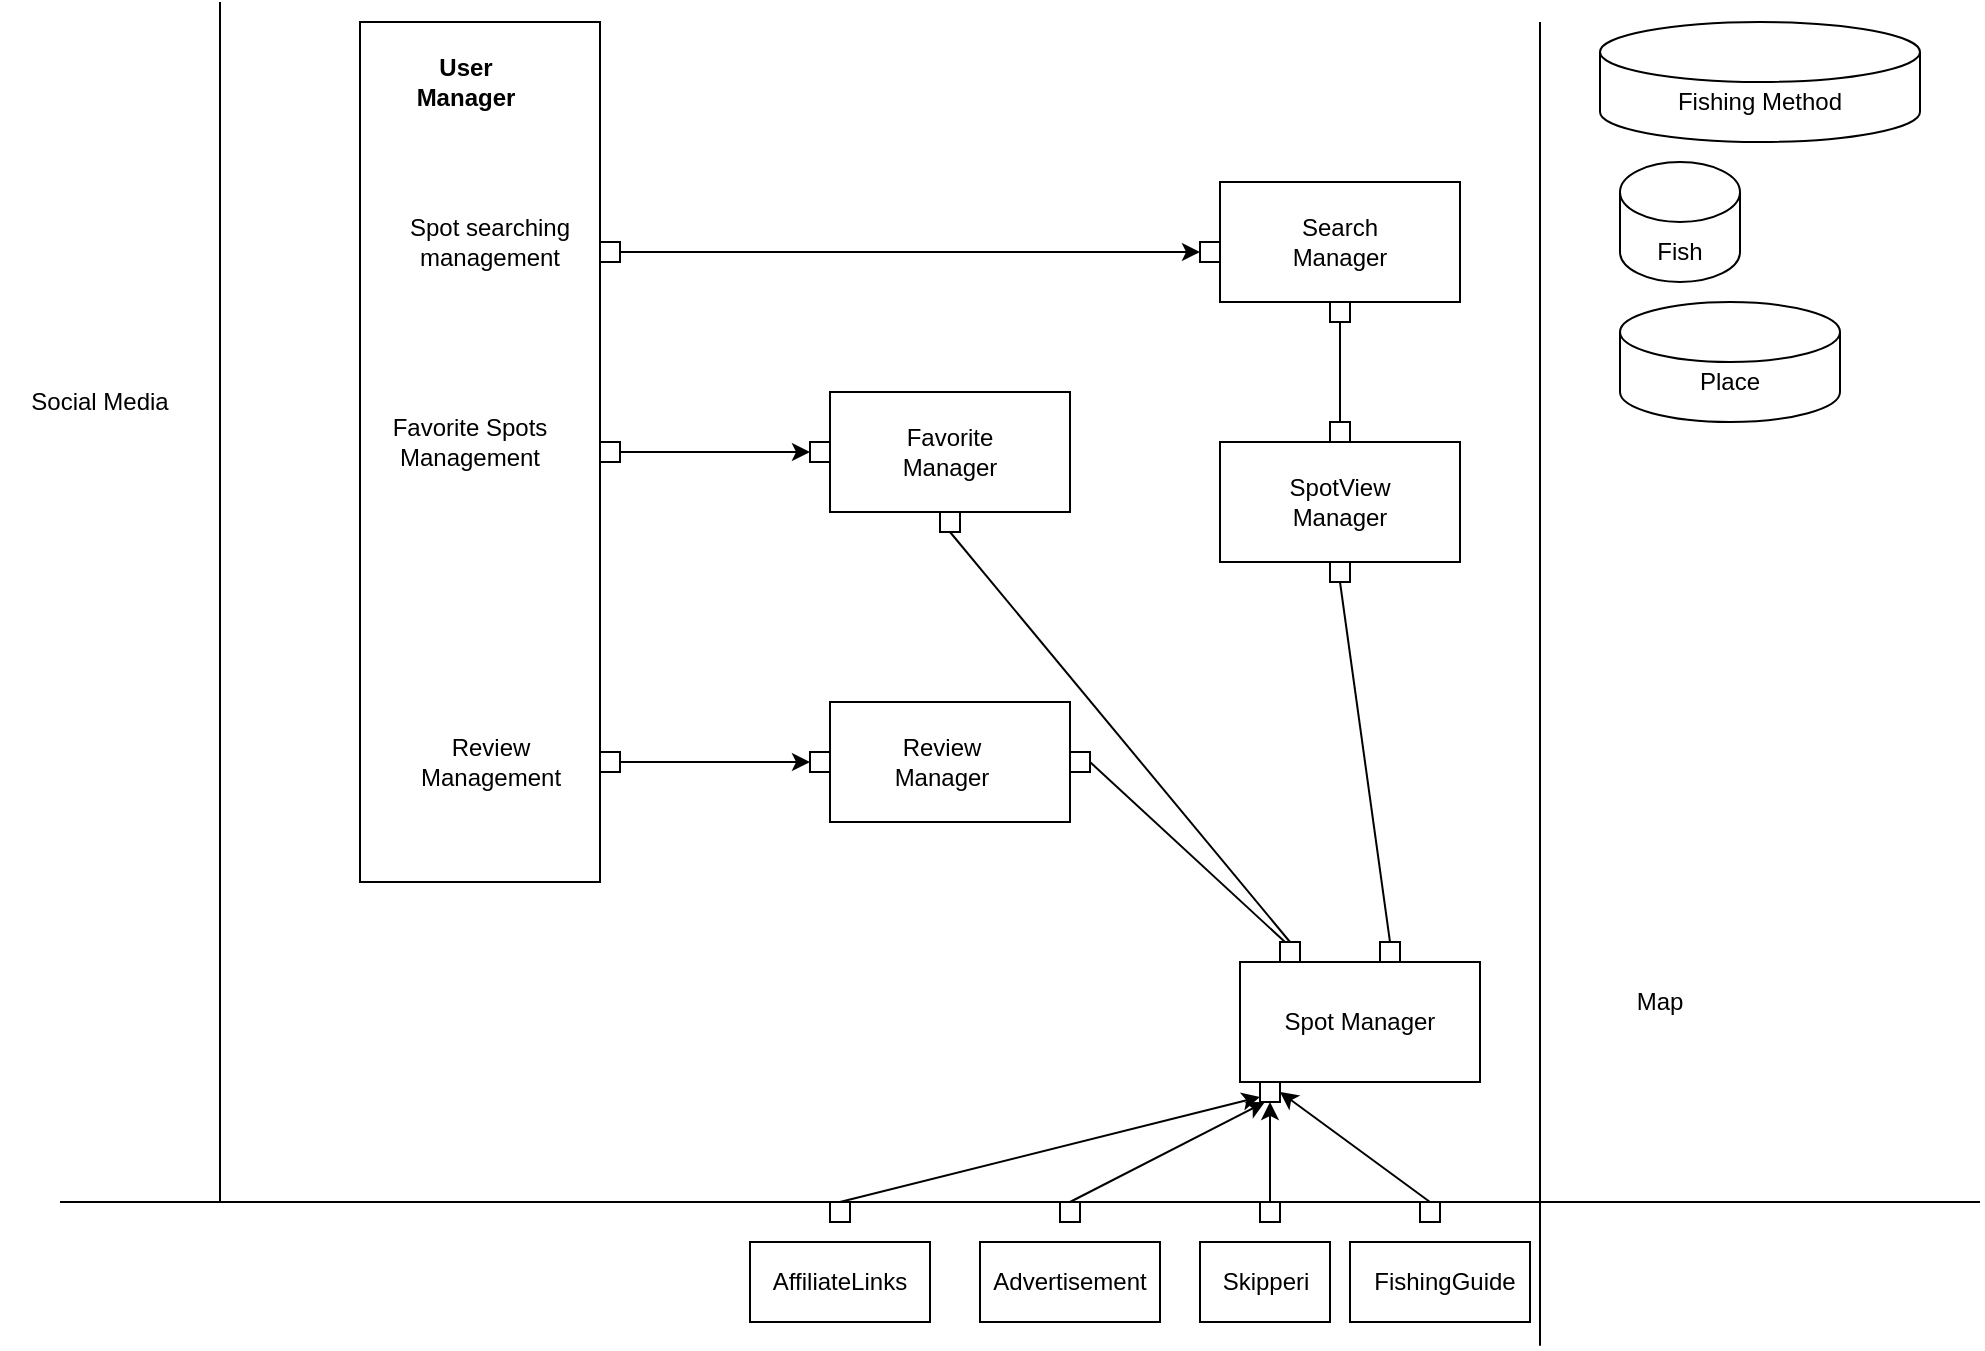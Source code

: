 <mxfile version="14.4.2" type="device"><diagram id="rThcw8DDX4qr8YQn64H8" name="Page-1"><mxGraphModel dx="1747" dy="1683" grid="1" gridSize="10" guides="1" tooltips="1" connect="1" arrows="1" fold="1" page="1" pageScale="1" pageWidth="827" pageHeight="1169" math="0" shadow="0"><root><mxCell id="0"/><mxCell id="1" parent="0"/><mxCell id="xICYjh7XbGubYzllAo4C-83" value="" style="rounded=0;whiteSpace=wrap;html=1;" vertex="1" parent="1"><mxGeometry x="325" y="610" width="90" height="40" as="geometry"/></mxCell><mxCell id="xICYjh7XbGubYzllAo4C-80" value="" style="rounded=0;whiteSpace=wrap;html=1;" vertex="1" parent="1"><mxGeometry x="250" y="610" width="65" height="40" as="geometry"/></mxCell><mxCell id="xICYjh7XbGubYzllAo4C-79" value="" style="rounded=0;whiteSpace=wrap;html=1;" vertex="1" parent="1"><mxGeometry x="140" y="610" width="90" height="40" as="geometry"/></mxCell><mxCell id="xICYjh7XbGubYzllAo4C-78" value="" style="rounded=0;whiteSpace=wrap;html=1;" vertex="1" parent="1"><mxGeometry x="25" y="610" width="90" height="40" as="geometry"/></mxCell><mxCell id="xICYjh7XbGubYzllAo4C-69" value="" style="rounded=0;whiteSpace=wrap;html=1;" vertex="1" parent="1"><mxGeometry x="-170" width="120" height="430" as="geometry"/></mxCell><mxCell id="xICYjh7XbGubYzllAo4C-1" value="" style="rounded=0;whiteSpace=wrap;html=1;" vertex="1" parent="1"><mxGeometry x="260" y="80" width="120" height="60" as="geometry"/></mxCell><mxCell id="xICYjh7XbGubYzllAo4C-4" value="" style="rounded=0;whiteSpace=wrap;html=1;" vertex="1" parent="1"><mxGeometry x="260" y="210" width="120" height="60" as="geometry"/></mxCell><mxCell id="xICYjh7XbGubYzllAo4C-5" value="" style="rounded=0;whiteSpace=wrap;html=1;" vertex="1" parent="1"><mxGeometry x="65" y="340" width="120" height="60" as="geometry"/></mxCell><mxCell id="xICYjh7XbGubYzllAo4C-9" value="" style="rounded=0;whiteSpace=wrap;html=1;" vertex="1" parent="1"><mxGeometry x="65" y="185" width="120" height="60" as="geometry"/></mxCell><mxCell id="xICYjh7XbGubYzllAo4C-12" value="Spot Manager" style="rounded=0;whiteSpace=wrap;html=1;" vertex="1" parent="1"><mxGeometry x="270" y="470" width="120" height="60" as="geometry"/></mxCell><mxCell id="xICYjh7XbGubYzllAo4C-14" value="&lt;b&gt;User Manager&lt;/b&gt;" style="text;html=1;strokeColor=none;fillColor=none;align=center;verticalAlign=middle;whiteSpace=wrap;rounded=0;" vertex="1" parent="1"><mxGeometry x="-150" y="20" width="66" height="20" as="geometry"/></mxCell><mxCell id="xICYjh7XbGubYzllAo4C-15" value="Search Manager" style="text;html=1;strokeColor=none;fillColor=none;align=center;verticalAlign=middle;whiteSpace=wrap;rounded=0;" vertex="1" parent="1"><mxGeometry x="300" y="100" width="40" height="20" as="geometry"/></mxCell><mxCell id="xICYjh7XbGubYzllAo4C-20" value="SpotView Manager" style="text;html=1;strokeColor=none;fillColor=none;align=center;verticalAlign=middle;whiteSpace=wrap;rounded=0;" vertex="1" parent="1"><mxGeometry x="300" y="230" width="40" height="20" as="geometry"/></mxCell><mxCell id="xICYjh7XbGubYzllAo4C-21" value="Spot searching management" style="text;html=1;strokeColor=none;fillColor=none;align=center;verticalAlign=middle;whiteSpace=wrap;rounded=0;" vertex="1" parent="1"><mxGeometry x="-180" y="90" width="150" height="40" as="geometry"/></mxCell><mxCell id="xICYjh7XbGubYzllAo4C-24" value="" style="whiteSpace=wrap;html=1;aspect=fixed;" vertex="1" parent="1"><mxGeometry x="-50" y="110" width="10" height="10" as="geometry"/></mxCell><mxCell id="xICYjh7XbGubYzllAo4C-27" value="" style="endArrow=classic;html=1;exitX=1;exitY=0.5;exitDx=0;exitDy=0;entryX=0;entryY=0.5;entryDx=0;entryDy=0;" edge="1" parent="1" source="xICYjh7XbGubYzllAo4C-24" target="xICYjh7XbGubYzllAo4C-29"><mxGeometry width="50" height="50" relative="1" as="geometry"><mxPoint x="-10" y="170" as="sourcePoint"/><mxPoint x="30" y="115" as="targetPoint"/></mxGeometry></mxCell><mxCell id="xICYjh7XbGubYzllAo4C-29" value="" style="whiteSpace=wrap;html=1;aspect=fixed;" vertex="1" parent="1"><mxGeometry x="250" y="110" width="10" height="10" as="geometry"/></mxCell><mxCell id="xICYjh7XbGubYzllAo4C-33" value="" style="shape=cylinder3;whiteSpace=wrap;html=1;boundedLbl=1;backgroundOutline=1;size=15;" vertex="1" parent="1"><mxGeometry x="460" y="70" width="60" height="60" as="geometry"/></mxCell><mxCell id="xICYjh7XbGubYzllAo4C-34" value="Fish" style="text;html=1;strokeColor=none;fillColor=none;align=center;verticalAlign=middle;whiteSpace=wrap;rounded=0;" vertex="1" parent="1"><mxGeometry x="470" y="105" width="40" height="20" as="geometry"/></mxCell><mxCell id="xICYjh7XbGubYzllAo4C-36" value="" style="shape=cylinder3;whiteSpace=wrap;html=1;boundedLbl=1;backgroundOutline=1;size=15;" vertex="1" parent="1"><mxGeometry x="450" width="160" height="60" as="geometry"/></mxCell><mxCell id="xICYjh7XbGubYzllAo4C-38" value="Fishing Method" style="text;html=1;strokeColor=none;fillColor=none;align=center;verticalAlign=middle;whiteSpace=wrap;rounded=0;" vertex="1" parent="1"><mxGeometry x="465" y="30" width="130" height="20" as="geometry"/></mxCell><mxCell id="xICYjh7XbGubYzllAo4C-39" value="" style="shape=cylinder3;whiteSpace=wrap;html=1;boundedLbl=1;backgroundOutline=1;size=15;" vertex="1" parent="1"><mxGeometry x="460" y="140" width="110" height="60" as="geometry"/></mxCell><mxCell id="xICYjh7XbGubYzllAo4C-40" value="Place" style="text;html=1;strokeColor=none;fillColor=none;align=center;verticalAlign=middle;whiteSpace=wrap;rounded=0;" vertex="1" parent="1"><mxGeometry x="495" y="170" width="40" height="20" as="geometry"/></mxCell><mxCell id="xICYjh7XbGubYzllAo4C-42" value="" style="whiteSpace=wrap;html=1;aspect=fixed;" vertex="1" parent="1"><mxGeometry x="315" y="140" width="10" height="10" as="geometry"/></mxCell><mxCell id="xICYjh7XbGubYzllAo4C-43" value="" style="whiteSpace=wrap;html=1;aspect=fixed;" vertex="1" parent="1"><mxGeometry x="315" y="200" width="10" height="10" as="geometry"/></mxCell><mxCell id="xICYjh7XbGubYzllAo4C-44" value="" style="endArrow=none;html=1;entryX=0.5;entryY=1;entryDx=0;entryDy=0;exitX=0.5;exitY=0;exitDx=0;exitDy=0;" edge="1" parent="1" source="xICYjh7XbGubYzllAo4C-43" target="xICYjh7XbGubYzllAo4C-42"><mxGeometry width="50" height="50" relative="1" as="geometry"><mxPoint x="380" y="160" as="sourcePoint"/><mxPoint x="330" y="150" as="targetPoint"/></mxGeometry></mxCell><mxCell id="xICYjh7XbGubYzllAo4C-46" value="" style="whiteSpace=wrap;html=1;aspect=fixed;" vertex="1" parent="1"><mxGeometry x="315" y="270" width="10" height="10" as="geometry"/></mxCell><mxCell id="xICYjh7XbGubYzllAo4C-47" value="" style="whiteSpace=wrap;html=1;aspect=fixed;" vertex="1" parent="1"><mxGeometry x="340" y="460" width="10" height="10" as="geometry"/></mxCell><mxCell id="xICYjh7XbGubYzllAo4C-48" value="" style="endArrow=none;html=1;entryX=0.5;entryY=0;entryDx=0;entryDy=0;exitX=0.5;exitY=1;exitDx=0;exitDy=0;" edge="1" parent="1" source="xICYjh7XbGubYzllAo4C-46" target="xICYjh7XbGubYzllAo4C-47"><mxGeometry width="50" height="50" relative="1" as="geometry"><mxPoint x="330.0" y="210" as="sourcePoint"/><mxPoint x="330.0" y="160" as="targetPoint"/></mxGeometry></mxCell><mxCell id="xICYjh7XbGubYzllAo4C-49" value="Favorite Spots Management" style="text;html=1;strokeColor=none;fillColor=none;align=center;verticalAlign=middle;whiteSpace=wrap;rounded=0;" vertex="1" parent="1"><mxGeometry x="-170" y="200" width="110" height="20" as="geometry"/></mxCell><mxCell id="xICYjh7XbGubYzllAo4C-50" value="" style="whiteSpace=wrap;html=1;aspect=fixed;" vertex="1" parent="1"><mxGeometry x="-50" y="210" width="10" height="10" as="geometry"/></mxCell><mxCell id="xICYjh7XbGubYzllAo4C-52" value="" style="endArrow=classic;html=1;exitX=1;exitY=0.5;exitDx=0;exitDy=0;entryX=0;entryY=0.5;entryDx=0;entryDy=0;" edge="1" parent="1" source="xICYjh7XbGubYzllAo4C-50" target="xICYjh7XbGubYzllAo4C-54"><mxGeometry width="50" height="50" relative="1" as="geometry"><mxPoint x="160" y="220" as="sourcePoint"/><mxPoint x="32.5" y="120" as="targetPoint"/></mxGeometry></mxCell><mxCell id="xICYjh7XbGubYzllAo4C-53" value="Favorite Manager" style="text;html=1;strokeColor=none;fillColor=none;align=center;verticalAlign=middle;whiteSpace=wrap;rounded=0;" vertex="1" parent="1"><mxGeometry x="90" y="205" width="70" height="20" as="geometry"/></mxCell><mxCell id="xICYjh7XbGubYzllAo4C-54" value="" style="whiteSpace=wrap;html=1;aspect=fixed;" vertex="1" parent="1"><mxGeometry x="55" y="210" width="10" height="10" as="geometry"/></mxCell><mxCell id="xICYjh7XbGubYzllAo4C-55" value="" style="whiteSpace=wrap;html=1;aspect=fixed;" vertex="1" parent="1"><mxGeometry x="120" y="245" width="10" height="10" as="geometry"/></mxCell><mxCell id="xICYjh7XbGubYzllAo4C-56" value="" style="whiteSpace=wrap;html=1;aspect=fixed;" vertex="1" parent="1"><mxGeometry x="290" y="460" width="10" height="10" as="geometry"/></mxCell><mxCell id="xICYjh7XbGubYzllAo4C-57" value="" style="endArrow=none;html=1;exitX=0.5;exitY=1;exitDx=0;exitDy=0;entryX=0.5;entryY=0;entryDx=0;entryDy=0;" edge="1" parent="1" source="xICYjh7XbGubYzllAo4C-55" target="xICYjh7XbGubYzllAo4C-56"><mxGeometry width="50" height="50" relative="1" as="geometry"><mxPoint x="200" y="270" as="sourcePoint"/><mxPoint x="290" y="450" as="targetPoint"/></mxGeometry></mxCell><mxCell id="xICYjh7XbGubYzllAo4C-58" value="" style="whiteSpace=wrap;html=1;aspect=fixed;" vertex="1" parent="1"><mxGeometry x="-50" y="365" width="10" height="10" as="geometry"/></mxCell><mxCell id="xICYjh7XbGubYzllAo4C-59" value="" style="whiteSpace=wrap;html=1;aspect=fixed;" vertex="1" parent="1"><mxGeometry x="55" y="365" width="10" height="10" as="geometry"/></mxCell><mxCell id="xICYjh7XbGubYzllAo4C-60" value="" style="endArrow=classic;html=1;exitX=1;exitY=0.5;exitDx=0;exitDy=0;entryX=0;entryY=0.5;entryDx=0;entryDy=0;" edge="1" parent="1" source="xICYjh7XbGubYzllAo4C-58" target="xICYjh7XbGubYzllAo4C-59"><mxGeometry width="50" height="50" relative="1" as="geometry"><mxPoint y="220" as="sourcePoint"/><mxPoint x="50" y="370" as="targetPoint"/></mxGeometry></mxCell><mxCell id="xICYjh7XbGubYzllAo4C-63" value="" style="whiteSpace=wrap;html=1;aspect=fixed;" vertex="1" parent="1"><mxGeometry x="185" y="365" width="10" height="10" as="geometry"/></mxCell><mxCell id="xICYjh7XbGubYzllAo4C-64" value="" style="endArrow=none;html=1;exitX=1;exitY=0.5;exitDx=0;exitDy=0;entryX=0.25;entryY=0;entryDx=0;entryDy=0;" edge="1" parent="1" source="xICYjh7XbGubYzllAo4C-63" target="xICYjh7XbGubYzllAo4C-56"><mxGeometry width="50" height="50" relative="1" as="geometry"><mxPoint x="200" y="370" as="sourcePoint"/><mxPoint x="250" y="380" as="targetPoint"/></mxGeometry></mxCell><mxCell id="xICYjh7XbGubYzllAo4C-66" value="Review Manager" style="text;html=1;strokeColor=none;fillColor=none;align=center;verticalAlign=middle;whiteSpace=wrap;rounded=0;" vertex="1" parent="1"><mxGeometry x="101" y="360" width="40" height="20" as="geometry"/></mxCell><mxCell id="xICYjh7XbGubYzllAo4C-67" value="Review Management" style="text;html=1;strokeColor=none;fillColor=none;align=center;verticalAlign=middle;whiteSpace=wrap;rounded=0;" vertex="1" parent="1"><mxGeometry x="-137.5" y="360" width="65" height="20" as="geometry"/></mxCell><mxCell id="xICYjh7XbGubYzllAo4C-71" value="" style="endArrow=none;html=1;" edge="1" parent="1"><mxGeometry width="50" height="50" relative="1" as="geometry"><mxPoint x="420" y="661.905" as="sourcePoint"/><mxPoint x="420" as="targetPoint"/></mxGeometry></mxCell><mxCell id="xICYjh7XbGubYzllAo4C-72" value="" style="endArrow=none;html=1;" edge="1" parent="1"><mxGeometry width="50" height="50" relative="1" as="geometry"><mxPoint x="-320" y="590" as="sourcePoint"/><mxPoint x="640" y="590" as="targetPoint"/></mxGeometry></mxCell><mxCell id="xICYjh7XbGubYzllAo4C-73" value="FishingGuide" style="text;html=1;strokeColor=none;fillColor=none;align=center;verticalAlign=middle;whiteSpace=wrap;rounded=0;" vertex="1" parent="1"><mxGeometry x="325" y="620" width="95" height="20" as="geometry"/></mxCell><mxCell id="xICYjh7XbGubYzllAo4C-75" value="Skipperi" style="text;html=1;strokeColor=none;fillColor=none;align=center;verticalAlign=middle;whiteSpace=wrap;rounded=0;" vertex="1" parent="1"><mxGeometry x="262.5" y="620" width="40" height="20" as="geometry"/></mxCell><mxCell id="xICYjh7XbGubYzllAo4C-76" value="Advertisement" style="text;html=1;strokeColor=none;fillColor=none;align=center;verticalAlign=middle;whiteSpace=wrap;rounded=0;" vertex="1" parent="1"><mxGeometry x="140" y="620" width="90" height="20" as="geometry"/></mxCell><mxCell id="xICYjh7XbGubYzllAo4C-77" value="AffiliateLinks" style="text;html=1;strokeColor=none;fillColor=none;align=center;verticalAlign=middle;whiteSpace=wrap;rounded=0;" vertex="1" parent="1"><mxGeometry x="20" y="620" width="100" height="20" as="geometry"/></mxCell><mxCell id="xICYjh7XbGubYzllAo4C-84" value="" style="whiteSpace=wrap;html=1;aspect=fixed;" vertex="1" parent="1"><mxGeometry x="65" y="590" width="10" height="10" as="geometry"/></mxCell><mxCell id="xICYjh7XbGubYzllAo4C-85" value="" style="whiteSpace=wrap;html=1;aspect=fixed;" vertex="1" parent="1"><mxGeometry x="360" y="590" width="10" height="10" as="geometry"/></mxCell><mxCell id="xICYjh7XbGubYzllAo4C-86" value="" style="whiteSpace=wrap;html=1;aspect=fixed;" vertex="1" parent="1"><mxGeometry x="280" y="590" width="10" height="10" as="geometry"/></mxCell><mxCell id="xICYjh7XbGubYzllAo4C-87" value="" style="whiteSpace=wrap;html=1;aspect=fixed;" vertex="1" parent="1"><mxGeometry x="180" y="590" width="10" height="10" as="geometry"/></mxCell><mxCell id="xICYjh7XbGubYzllAo4C-92" value="" style="whiteSpace=wrap;html=1;aspect=fixed;" vertex="1" parent="1"><mxGeometry x="280" y="530" width="10" height="10" as="geometry"/></mxCell><mxCell id="xICYjh7XbGubYzllAo4C-94" value="" style="endArrow=classic;html=1;entryX=0;entryY=0.75;entryDx=0;entryDy=0;exitX=0.5;exitY=0;exitDx=0;exitDy=0;" edge="1" parent="1" source="xICYjh7XbGubYzllAo4C-84" target="xICYjh7XbGubYzllAo4C-92"><mxGeometry width="50" height="50" relative="1" as="geometry"><mxPoint x="200" y="570" as="sourcePoint"/><mxPoint x="250" y="520" as="targetPoint"/></mxGeometry></mxCell><mxCell id="xICYjh7XbGubYzllAo4C-95" value="" style="endArrow=classic;html=1;entryX=0.25;entryY=1;entryDx=0;entryDy=0;exitX=0.5;exitY=0;exitDx=0;exitDy=0;" edge="1" parent="1" source="xICYjh7XbGubYzllAo4C-87" target="xICYjh7XbGubYzllAo4C-92"><mxGeometry width="50" height="50" relative="1" as="geometry"><mxPoint x="80" y="600" as="sourcePoint"/><mxPoint x="290" y="547.5" as="targetPoint"/></mxGeometry></mxCell><mxCell id="xICYjh7XbGubYzllAo4C-96" value="" style="endArrow=classic;html=1;exitX=0.5;exitY=0;exitDx=0;exitDy=0;entryX=0.5;entryY=1;entryDx=0;entryDy=0;" edge="1" parent="1" source="xICYjh7XbGubYzllAo4C-86" target="xICYjh7XbGubYzllAo4C-92"><mxGeometry width="50" height="50" relative="1" as="geometry"><mxPoint x="195" y="600" as="sourcePoint"/><mxPoint x="288" y="540" as="targetPoint"/></mxGeometry></mxCell><mxCell id="xICYjh7XbGubYzllAo4C-97" value="" style="endArrow=classic;html=1;exitX=0.5;exitY=0;exitDx=0;exitDy=0;entryX=1;entryY=0.5;entryDx=0;entryDy=0;" edge="1" parent="1" source="xICYjh7XbGubYzllAo4C-85" target="xICYjh7XbGubYzllAo4C-92"><mxGeometry width="50" height="50" relative="1" as="geometry"><mxPoint x="368" y="590" as="sourcePoint"/><mxPoint x="295" y="540" as="targetPoint"/></mxGeometry></mxCell><mxCell id="xICYjh7XbGubYzllAo4C-99" value="" style="endArrow=none;html=1;" edge="1" parent="1"><mxGeometry width="50" height="50" relative="1" as="geometry"><mxPoint x="-240" y="590" as="sourcePoint"/><mxPoint x="-240" y="-10" as="targetPoint"/></mxGeometry></mxCell><mxCell id="xICYjh7XbGubYzllAo4C-100" value="Social Media" style="text;html=1;strokeColor=none;fillColor=none;align=center;verticalAlign=middle;whiteSpace=wrap;rounded=0;" vertex="1" parent="1"><mxGeometry x="-350" y="180" width="100" height="20" as="geometry"/></mxCell><mxCell id="xICYjh7XbGubYzllAo4C-102" value="Map" style="text;html=1;strokeColor=none;fillColor=none;align=center;verticalAlign=middle;whiteSpace=wrap;rounded=0;" vertex="1" parent="1"><mxGeometry x="460" y="480" width="40" height="20" as="geometry"/></mxCell></root></mxGraphModel></diagram></mxfile>